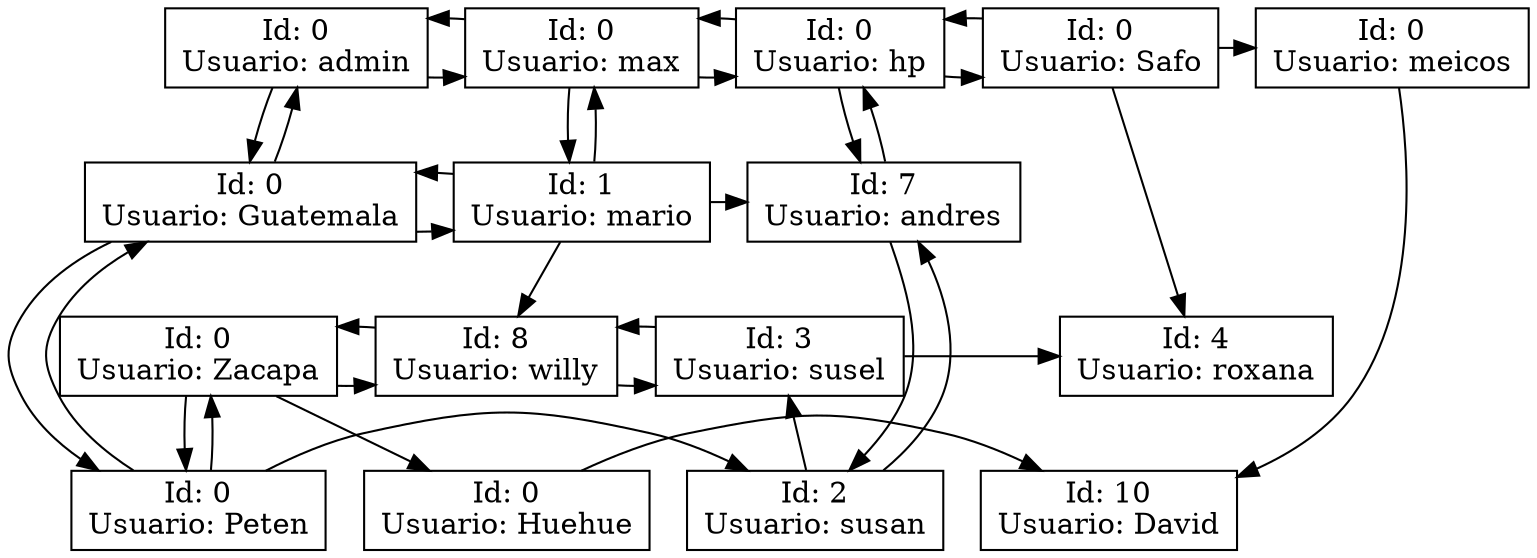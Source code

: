 digraph G{
node [shape=box]
admin0[label="Id: 0\nUsuario: admin" , group=1];
max0[label="Id: 0\nUsuario: max" , group=1];
hp0[label="Id: 0\nUsuario: hp" , group=1];
Safo0[label="Id: 0\nUsuario: Safo" , group=1];
meicos0[label="Id: 0\nUsuario: meicos" , group=1];
Guatemala0[label="Id: 0\nUsuario: Guatemala" , group=2];
mario1[label="Id: 1\nUsuario: mario" , group=2];
andres7[label="Id: 7\nUsuario: andres" , group=2];
Peten0[label="Id: 0\nUsuario: Peten" , group=3];
susan2[label="Id: 2\nUsuario: susan" , group=3];
Zacapa0[label="Id: 0\nUsuario: Zacapa" , group=4];
willy8[label="Id: 8\nUsuario: willy" , group=4];
susel3[label="Id: 3\nUsuario: susel" , group=4];
roxana4[label="Id: 4\nUsuario: roxana" , group=4];
Huehue0[label="Id: 0\nUsuario: Huehue" , group=5];
David10[label="Id: 10\nUsuario: David" , group=5];
{ rank = same; admin0; max0; hp0; Safo0; meicos0; }
{ rank = same; Guatemala0; mario1; andres7; }
{ rank = same; Peten0; susan2; }
{ rank = same; Zacapa0; willy8; susel3; roxana4; }
{ rank = same; Huehue0; David10; }
admin0->Guatemala0
admin0->max0
Guatemala0->Peten0
Guatemala0->admin0
Guatemala0->mario1
Peten0->Zacapa0
Peten0->Guatemala0
Peten0->susan2
Zacapa0->Huehue0
Zacapa0->Peten0
Zacapa0->willy8
Huehue0->David10
max0->mario1
max0->hp0
max0->admin0
mario1->willy8
mario1->max0
mario1->andres7
mario1->Guatemala0
willy8->susel3
willy8->Zacapa0
hp0->andres7
hp0->Safo0
hp0->max0
andres7->susan2
andres7->hp0
susan2->susel3
susan2->andres7
susel3->roxana4
susel3->willy8
Safo0->roxana4
Safo0->meicos0
Safo0->hp0
meicos0->David10
}